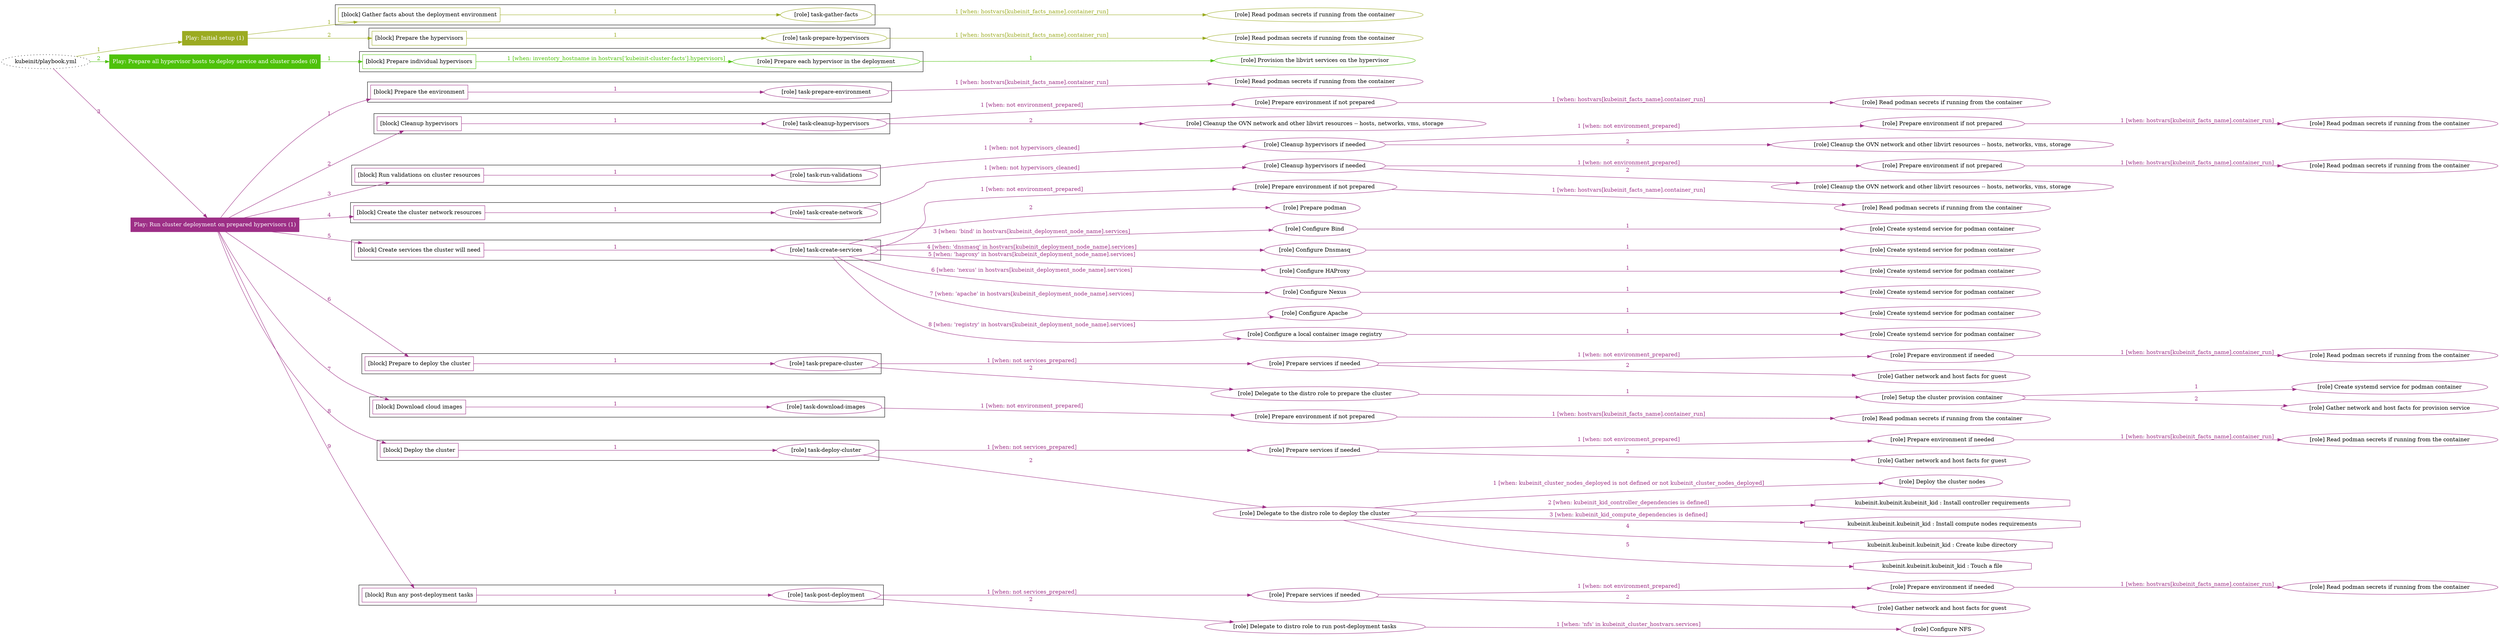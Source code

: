 digraph {
	graph [concentrate=true ordering=in rankdir=LR ratio=fill]
	edge [esep=5 sep=10]
	"kubeinit/playbook.yml" [id=root_node style=dotted]
	play_a8a9266c [label="Play: Initial setup (1)" color="#9bab21" fontcolor="#ffffff" id=play_a8a9266c shape=box style=filled tooltip=localhost]
	"kubeinit/playbook.yml" -> play_a8a9266c [label="1 " color="#9bab21" fontcolor="#9bab21" id=edge_e253cbc4 labeltooltip="1 " tooltip="1 "]
	subgraph "Read podman secrets if running from the container" {
		role_03fd7bbd [label="[role] Read podman secrets if running from the container" color="#9bab21" id=role_03fd7bbd tooltip="Read podman secrets if running from the container"]
	}
	subgraph "task-gather-facts" {
		role_3c117294 [label="[role] task-gather-facts" color="#9bab21" id=role_3c117294 tooltip="task-gather-facts"]
		role_3c117294 -> role_03fd7bbd [label="1 [when: hostvars[kubeinit_facts_name].container_run]" color="#9bab21" fontcolor="#9bab21" id=edge_44a737a6 labeltooltip="1 [when: hostvars[kubeinit_facts_name].container_run]" tooltip="1 [when: hostvars[kubeinit_facts_name].container_run]"]
	}
	subgraph "Read podman secrets if running from the container" {
		role_af1afffb [label="[role] Read podman secrets if running from the container" color="#9bab21" id=role_af1afffb tooltip="Read podman secrets if running from the container"]
	}
	subgraph "task-prepare-hypervisors" {
		role_10a2a7bb [label="[role] task-prepare-hypervisors" color="#9bab21" id=role_10a2a7bb tooltip="task-prepare-hypervisors"]
		role_10a2a7bb -> role_af1afffb [label="1 [when: hostvars[kubeinit_facts_name].container_run]" color="#9bab21" fontcolor="#9bab21" id=edge_a5edc94d labeltooltip="1 [when: hostvars[kubeinit_facts_name].container_run]" tooltip="1 [when: hostvars[kubeinit_facts_name].container_run]"]
	}
	subgraph "Play: Initial setup (1)" {
		play_a8a9266c -> block_f97819f5 [label=1 color="#9bab21" fontcolor="#9bab21" id=edge_19651744 labeltooltip=1 tooltip=1]
		subgraph cluster_block_f97819f5 {
			block_f97819f5 [label="[block] Gather facts about the deployment environment" color="#9bab21" id=block_f97819f5 labeltooltip="Gather facts about the deployment environment" shape=box tooltip="Gather facts about the deployment environment"]
			block_f97819f5 -> role_3c117294 [label="1 " color="#9bab21" fontcolor="#9bab21" id=edge_fa543dd1 labeltooltip="1 " tooltip="1 "]
		}
		play_a8a9266c -> block_3cecad57 [label=2 color="#9bab21" fontcolor="#9bab21" id=edge_2a5ca857 labeltooltip=2 tooltip=2]
		subgraph cluster_block_3cecad57 {
			block_3cecad57 [label="[block] Prepare the hypervisors" color="#9bab21" id=block_3cecad57 labeltooltip="Prepare the hypervisors" shape=box tooltip="Prepare the hypervisors"]
			block_3cecad57 -> role_10a2a7bb [label="1 " color="#9bab21" fontcolor="#9bab21" id=edge_170f1ab8 labeltooltip="1 " tooltip="1 "]
		}
	}
	play_4564ed42 [label="Play: Prepare all hypervisor hosts to deploy service and cluster nodes (0)" color="#4ec20a" fontcolor="#ffffff" id=play_4564ed42 shape=box style=filled tooltip="Play: Prepare all hypervisor hosts to deploy service and cluster nodes (0)"]
	"kubeinit/playbook.yml" -> play_4564ed42 [label="2 " color="#4ec20a" fontcolor="#4ec20a" id=edge_b287317f labeltooltip="2 " tooltip="2 "]
	subgraph "Provision the libvirt services on the hypervisor" {
		role_1ce8a1d2 [label="[role] Provision the libvirt services on the hypervisor" color="#4ec20a" id=role_1ce8a1d2 tooltip="Provision the libvirt services on the hypervisor"]
	}
	subgraph "Prepare each hypervisor in the deployment" {
		role_114642be [label="[role] Prepare each hypervisor in the deployment" color="#4ec20a" id=role_114642be tooltip="Prepare each hypervisor in the deployment"]
		role_114642be -> role_1ce8a1d2 [label="1 " color="#4ec20a" fontcolor="#4ec20a" id=edge_f333b341 labeltooltip="1 " tooltip="1 "]
	}
	subgraph "Play: Prepare all hypervisor hosts to deploy service and cluster nodes (0)" {
		play_4564ed42 -> block_59a69590 [label=1 color="#4ec20a" fontcolor="#4ec20a" id=edge_780299f6 labeltooltip=1 tooltip=1]
		subgraph cluster_block_59a69590 {
			block_59a69590 [label="[block] Prepare individual hypervisors" color="#4ec20a" id=block_59a69590 labeltooltip="Prepare individual hypervisors" shape=box tooltip="Prepare individual hypervisors"]
			block_59a69590 -> role_114642be [label="1 [when: inventory_hostname in hostvars['kubeinit-cluster-facts'].hypervisors]" color="#4ec20a" fontcolor="#4ec20a" id=edge_869bbc95 labeltooltip="1 [when: inventory_hostname in hostvars['kubeinit-cluster-facts'].hypervisors]" tooltip="1 [when: inventory_hostname in hostvars['kubeinit-cluster-facts'].hypervisors]"]
		}
	}
	play_2b1ea357 [label="Play: Run cluster deployment on prepared hypervisors (1)" color="#9d2f86" fontcolor="#ffffff" id=play_2b1ea357 shape=box style=filled tooltip=localhost]
	"kubeinit/playbook.yml" -> play_2b1ea357 [label="3 " color="#9d2f86" fontcolor="#9d2f86" id=edge_29e5422d labeltooltip="3 " tooltip="3 "]
	subgraph "Read podman secrets if running from the container" {
		role_fe651754 [label="[role] Read podman secrets if running from the container" color="#9d2f86" id=role_fe651754 tooltip="Read podman secrets if running from the container"]
	}
	subgraph "task-prepare-environment" {
		role_9dc0c12d [label="[role] task-prepare-environment" color="#9d2f86" id=role_9dc0c12d tooltip="task-prepare-environment"]
		role_9dc0c12d -> role_fe651754 [label="1 [when: hostvars[kubeinit_facts_name].container_run]" color="#9d2f86" fontcolor="#9d2f86" id=edge_aca0963c labeltooltip="1 [when: hostvars[kubeinit_facts_name].container_run]" tooltip="1 [when: hostvars[kubeinit_facts_name].container_run]"]
	}
	subgraph "Read podman secrets if running from the container" {
		role_51f8aa6f [label="[role] Read podman secrets if running from the container" color="#9d2f86" id=role_51f8aa6f tooltip="Read podman secrets if running from the container"]
	}
	subgraph "Prepare environment if not prepared" {
		role_d9c2e91e [label="[role] Prepare environment if not prepared" color="#9d2f86" id=role_d9c2e91e tooltip="Prepare environment if not prepared"]
		role_d9c2e91e -> role_51f8aa6f [label="1 [when: hostvars[kubeinit_facts_name].container_run]" color="#9d2f86" fontcolor="#9d2f86" id=edge_8d64edaa labeltooltip="1 [when: hostvars[kubeinit_facts_name].container_run]" tooltip="1 [when: hostvars[kubeinit_facts_name].container_run]"]
	}
	subgraph "Cleanup the OVN network and other libvirt resources -- hosts, networks, vms, storage" {
		role_1bcb5cf6 [label="[role] Cleanup the OVN network and other libvirt resources -- hosts, networks, vms, storage" color="#9d2f86" id=role_1bcb5cf6 tooltip="Cleanup the OVN network and other libvirt resources -- hosts, networks, vms, storage"]
	}
	subgraph "task-cleanup-hypervisors" {
		role_0ab7e910 [label="[role] task-cleanup-hypervisors" color="#9d2f86" id=role_0ab7e910 tooltip="task-cleanup-hypervisors"]
		role_0ab7e910 -> role_d9c2e91e [label="1 [when: not environment_prepared]" color="#9d2f86" fontcolor="#9d2f86" id=edge_f0ae3284 labeltooltip="1 [when: not environment_prepared]" tooltip="1 [when: not environment_prepared]"]
		role_0ab7e910 -> role_1bcb5cf6 [label="2 " color="#9d2f86" fontcolor="#9d2f86" id=edge_ea6eb8be labeltooltip="2 " tooltip="2 "]
	}
	subgraph "Read podman secrets if running from the container" {
		role_e16b4d68 [label="[role] Read podman secrets if running from the container" color="#9d2f86" id=role_e16b4d68 tooltip="Read podman secrets if running from the container"]
	}
	subgraph "Prepare environment if not prepared" {
		role_a7ed8b46 [label="[role] Prepare environment if not prepared" color="#9d2f86" id=role_a7ed8b46 tooltip="Prepare environment if not prepared"]
		role_a7ed8b46 -> role_e16b4d68 [label="1 [when: hostvars[kubeinit_facts_name].container_run]" color="#9d2f86" fontcolor="#9d2f86" id=edge_a51c3f55 labeltooltip="1 [when: hostvars[kubeinit_facts_name].container_run]" tooltip="1 [when: hostvars[kubeinit_facts_name].container_run]"]
	}
	subgraph "Cleanup the OVN network and other libvirt resources -- hosts, networks, vms, storage" {
		role_5d2f1005 [label="[role] Cleanup the OVN network and other libvirt resources -- hosts, networks, vms, storage" color="#9d2f86" id=role_5d2f1005 tooltip="Cleanup the OVN network and other libvirt resources -- hosts, networks, vms, storage"]
	}
	subgraph "Cleanup hypervisors if needed" {
		role_c7dfe7e5 [label="[role] Cleanup hypervisors if needed" color="#9d2f86" id=role_c7dfe7e5 tooltip="Cleanup hypervisors if needed"]
		role_c7dfe7e5 -> role_a7ed8b46 [label="1 [when: not environment_prepared]" color="#9d2f86" fontcolor="#9d2f86" id=edge_fb4b5686 labeltooltip="1 [when: not environment_prepared]" tooltip="1 [when: not environment_prepared]"]
		role_c7dfe7e5 -> role_5d2f1005 [label="2 " color="#9d2f86" fontcolor="#9d2f86" id=edge_07c54180 labeltooltip="2 " tooltip="2 "]
	}
	subgraph "task-run-validations" {
		role_312a0c6b [label="[role] task-run-validations" color="#9d2f86" id=role_312a0c6b tooltip="task-run-validations"]
		role_312a0c6b -> role_c7dfe7e5 [label="1 [when: not hypervisors_cleaned]" color="#9d2f86" fontcolor="#9d2f86" id=edge_89fd698a labeltooltip="1 [when: not hypervisors_cleaned]" tooltip="1 [when: not hypervisors_cleaned]"]
	}
	subgraph "Read podman secrets if running from the container" {
		role_f562d704 [label="[role] Read podman secrets if running from the container" color="#9d2f86" id=role_f562d704 tooltip="Read podman secrets if running from the container"]
	}
	subgraph "Prepare environment if not prepared" {
		role_15067a08 [label="[role] Prepare environment if not prepared" color="#9d2f86" id=role_15067a08 tooltip="Prepare environment if not prepared"]
		role_15067a08 -> role_f562d704 [label="1 [when: hostvars[kubeinit_facts_name].container_run]" color="#9d2f86" fontcolor="#9d2f86" id=edge_3c33d958 labeltooltip="1 [when: hostvars[kubeinit_facts_name].container_run]" tooltip="1 [when: hostvars[kubeinit_facts_name].container_run]"]
	}
	subgraph "Cleanup the OVN network and other libvirt resources -- hosts, networks, vms, storage" {
		role_b129ab64 [label="[role] Cleanup the OVN network and other libvirt resources -- hosts, networks, vms, storage" color="#9d2f86" id=role_b129ab64 tooltip="Cleanup the OVN network and other libvirt resources -- hosts, networks, vms, storage"]
	}
	subgraph "Cleanup hypervisors if needed" {
		role_9cb81b81 [label="[role] Cleanup hypervisors if needed" color="#9d2f86" id=role_9cb81b81 tooltip="Cleanup hypervisors if needed"]
		role_9cb81b81 -> role_15067a08 [label="1 [when: not environment_prepared]" color="#9d2f86" fontcolor="#9d2f86" id=edge_8f9cefe9 labeltooltip="1 [when: not environment_prepared]" tooltip="1 [when: not environment_prepared]"]
		role_9cb81b81 -> role_b129ab64 [label="2 " color="#9d2f86" fontcolor="#9d2f86" id=edge_ae12970c labeltooltip="2 " tooltip="2 "]
	}
	subgraph "task-create-network" {
		role_64bafcae [label="[role] task-create-network" color="#9d2f86" id=role_64bafcae tooltip="task-create-network"]
		role_64bafcae -> role_9cb81b81 [label="1 [when: not hypervisors_cleaned]" color="#9d2f86" fontcolor="#9d2f86" id=edge_ce887e8d labeltooltip="1 [when: not hypervisors_cleaned]" tooltip="1 [when: not hypervisors_cleaned]"]
	}
	subgraph "Read podman secrets if running from the container" {
		role_7be7983a [label="[role] Read podman secrets if running from the container" color="#9d2f86" id=role_7be7983a tooltip="Read podman secrets if running from the container"]
	}
	subgraph "Prepare environment if not prepared" {
		role_d0a494af [label="[role] Prepare environment if not prepared" color="#9d2f86" id=role_d0a494af tooltip="Prepare environment if not prepared"]
		role_d0a494af -> role_7be7983a [label="1 [when: hostvars[kubeinit_facts_name].container_run]" color="#9d2f86" fontcolor="#9d2f86" id=edge_e469b50d labeltooltip="1 [when: hostvars[kubeinit_facts_name].container_run]" tooltip="1 [when: hostvars[kubeinit_facts_name].container_run]"]
	}
	subgraph "Prepare podman" {
		role_395ed1b4 [label="[role] Prepare podman" color="#9d2f86" id=role_395ed1b4 tooltip="Prepare podman"]
	}
	subgraph "Create systemd service for podman container" {
		role_d392425c [label="[role] Create systemd service for podman container" color="#9d2f86" id=role_d392425c tooltip="Create systemd service for podman container"]
	}
	subgraph "Configure Bind" {
		role_0aae804b [label="[role] Configure Bind" color="#9d2f86" id=role_0aae804b tooltip="Configure Bind"]
		role_0aae804b -> role_d392425c [label="1 " color="#9d2f86" fontcolor="#9d2f86" id=edge_647c344d labeltooltip="1 " tooltip="1 "]
	}
	subgraph "Create systemd service for podman container" {
		role_da5582ea [label="[role] Create systemd service for podman container" color="#9d2f86" id=role_da5582ea tooltip="Create systemd service for podman container"]
	}
	subgraph "Configure Dnsmasq" {
		role_78f45c20 [label="[role] Configure Dnsmasq" color="#9d2f86" id=role_78f45c20 tooltip="Configure Dnsmasq"]
		role_78f45c20 -> role_da5582ea [label="1 " color="#9d2f86" fontcolor="#9d2f86" id=edge_27fd9352 labeltooltip="1 " tooltip="1 "]
	}
	subgraph "Create systemd service for podman container" {
		role_2a0ccf08 [label="[role] Create systemd service for podman container" color="#9d2f86" id=role_2a0ccf08 tooltip="Create systemd service for podman container"]
	}
	subgraph "Configure HAProxy" {
		role_9049769b [label="[role] Configure HAProxy" color="#9d2f86" id=role_9049769b tooltip="Configure HAProxy"]
		role_9049769b -> role_2a0ccf08 [label="1 " color="#9d2f86" fontcolor="#9d2f86" id=edge_2609b9d9 labeltooltip="1 " tooltip="1 "]
	}
	subgraph "Create systemd service for podman container" {
		role_fe86ece8 [label="[role] Create systemd service for podman container" color="#9d2f86" id=role_fe86ece8 tooltip="Create systemd service for podman container"]
	}
	subgraph "Configure Nexus" {
		role_a837b290 [label="[role] Configure Nexus" color="#9d2f86" id=role_a837b290 tooltip="Configure Nexus"]
		role_a837b290 -> role_fe86ece8 [label="1 " color="#9d2f86" fontcolor="#9d2f86" id=edge_9a356bbb labeltooltip="1 " tooltip="1 "]
	}
	subgraph "Create systemd service for podman container" {
		role_a144223c [label="[role] Create systemd service for podman container" color="#9d2f86" id=role_a144223c tooltip="Create systemd service for podman container"]
	}
	subgraph "Configure Apache" {
		role_87d4534f [label="[role] Configure Apache" color="#9d2f86" id=role_87d4534f tooltip="Configure Apache"]
		role_87d4534f -> role_a144223c [label="1 " color="#9d2f86" fontcolor="#9d2f86" id=edge_268820fc labeltooltip="1 " tooltip="1 "]
	}
	subgraph "Create systemd service for podman container" {
		role_665bdb5b [label="[role] Create systemd service for podman container" color="#9d2f86" id=role_665bdb5b tooltip="Create systemd service for podman container"]
	}
	subgraph "Configure a local container image registry" {
		role_74165c83 [label="[role] Configure a local container image registry" color="#9d2f86" id=role_74165c83 tooltip="Configure a local container image registry"]
		role_74165c83 -> role_665bdb5b [label="1 " color="#9d2f86" fontcolor="#9d2f86" id=edge_419b2e71 labeltooltip="1 " tooltip="1 "]
	}
	subgraph "task-create-services" {
		role_ba52d9e3 [label="[role] task-create-services" color="#9d2f86" id=role_ba52d9e3 tooltip="task-create-services"]
		role_ba52d9e3 -> role_d0a494af [label="1 [when: not environment_prepared]" color="#9d2f86" fontcolor="#9d2f86" id=edge_e045f1ae labeltooltip="1 [when: not environment_prepared]" tooltip="1 [when: not environment_prepared]"]
		role_ba52d9e3 -> role_395ed1b4 [label="2 " color="#9d2f86" fontcolor="#9d2f86" id=edge_98532c2b labeltooltip="2 " tooltip="2 "]
		role_ba52d9e3 -> role_0aae804b [label="3 [when: 'bind' in hostvars[kubeinit_deployment_node_name].services]" color="#9d2f86" fontcolor="#9d2f86" id=edge_70e65dfd labeltooltip="3 [when: 'bind' in hostvars[kubeinit_deployment_node_name].services]" tooltip="3 [when: 'bind' in hostvars[kubeinit_deployment_node_name].services]"]
		role_ba52d9e3 -> role_78f45c20 [label="4 [when: 'dnsmasq' in hostvars[kubeinit_deployment_node_name].services]" color="#9d2f86" fontcolor="#9d2f86" id=edge_9aa3db9a labeltooltip="4 [when: 'dnsmasq' in hostvars[kubeinit_deployment_node_name].services]" tooltip="4 [when: 'dnsmasq' in hostvars[kubeinit_deployment_node_name].services]"]
		role_ba52d9e3 -> role_9049769b [label="5 [when: 'haproxy' in hostvars[kubeinit_deployment_node_name].services]" color="#9d2f86" fontcolor="#9d2f86" id=edge_d60f53d2 labeltooltip="5 [when: 'haproxy' in hostvars[kubeinit_deployment_node_name].services]" tooltip="5 [when: 'haproxy' in hostvars[kubeinit_deployment_node_name].services]"]
		role_ba52d9e3 -> role_a837b290 [label="6 [when: 'nexus' in hostvars[kubeinit_deployment_node_name].services]" color="#9d2f86" fontcolor="#9d2f86" id=edge_a0ad3170 labeltooltip="6 [when: 'nexus' in hostvars[kubeinit_deployment_node_name].services]" tooltip="6 [when: 'nexus' in hostvars[kubeinit_deployment_node_name].services]"]
		role_ba52d9e3 -> role_87d4534f [label="7 [when: 'apache' in hostvars[kubeinit_deployment_node_name].services]" color="#9d2f86" fontcolor="#9d2f86" id=edge_a776ea44 labeltooltip="7 [when: 'apache' in hostvars[kubeinit_deployment_node_name].services]" tooltip="7 [when: 'apache' in hostvars[kubeinit_deployment_node_name].services]"]
		role_ba52d9e3 -> role_74165c83 [label="8 [when: 'registry' in hostvars[kubeinit_deployment_node_name].services]" color="#9d2f86" fontcolor="#9d2f86" id=edge_7bb1897a labeltooltip="8 [when: 'registry' in hostvars[kubeinit_deployment_node_name].services]" tooltip="8 [when: 'registry' in hostvars[kubeinit_deployment_node_name].services]"]
	}
	subgraph "Read podman secrets if running from the container" {
		role_94fb5981 [label="[role] Read podman secrets if running from the container" color="#9d2f86" id=role_94fb5981 tooltip="Read podman secrets if running from the container"]
	}
	subgraph "Prepare environment if needed" {
		role_e857c9a6 [label="[role] Prepare environment if needed" color="#9d2f86" id=role_e857c9a6 tooltip="Prepare environment if needed"]
		role_e857c9a6 -> role_94fb5981 [label="1 [when: hostvars[kubeinit_facts_name].container_run]" color="#9d2f86" fontcolor="#9d2f86" id=edge_9d7d542b labeltooltip="1 [when: hostvars[kubeinit_facts_name].container_run]" tooltip="1 [when: hostvars[kubeinit_facts_name].container_run]"]
	}
	subgraph "Gather network and host facts for guest" {
		role_922f75d6 [label="[role] Gather network and host facts for guest" color="#9d2f86" id=role_922f75d6 tooltip="Gather network and host facts for guest"]
	}
	subgraph "Prepare services if needed" {
		role_defaec00 [label="[role] Prepare services if needed" color="#9d2f86" id=role_defaec00 tooltip="Prepare services if needed"]
		role_defaec00 -> role_e857c9a6 [label="1 [when: not environment_prepared]" color="#9d2f86" fontcolor="#9d2f86" id=edge_b278ddab labeltooltip="1 [when: not environment_prepared]" tooltip="1 [when: not environment_prepared]"]
		role_defaec00 -> role_922f75d6 [label="2 " color="#9d2f86" fontcolor="#9d2f86" id=edge_1840d3d0 labeltooltip="2 " tooltip="2 "]
	}
	subgraph "Create systemd service for podman container" {
		role_e7f4839e [label="[role] Create systemd service for podman container" color="#9d2f86" id=role_e7f4839e tooltip="Create systemd service for podman container"]
	}
	subgraph "Gather network and host facts for provision service" {
		role_78817ec5 [label="[role] Gather network and host facts for provision service" color="#9d2f86" id=role_78817ec5 tooltip="Gather network and host facts for provision service"]
	}
	subgraph "Setup the cluster provision container" {
		role_e4bc7b57 [label="[role] Setup the cluster provision container" color="#9d2f86" id=role_e4bc7b57 tooltip="Setup the cluster provision container"]
		role_e4bc7b57 -> role_e7f4839e [label="1 " color="#9d2f86" fontcolor="#9d2f86" id=edge_915e2801 labeltooltip="1 " tooltip="1 "]
		role_e4bc7b57 -> role_78817ec5 [label="2 " color="#9d2f86" fontcolor="#9d2f86" id=edge_ef49c000 labeltooltip="2 " tooltip="2 "]
	}
	subgraph "Delegate to the distro role to prepare the cluster" {
		role_b3a515d2 [label="[role] Delegate to the distro role to prepare the cluster" color="#9d2f86" id=role_b3a515d2 tooltip="Delegate to the distro role to prepare the cluster"]
		role_b3a515d2 -> role_e4bc7b57 [label="1 " color="#9d2f86" fontcolor="#9d2f86" id=edge_3848c842 labeltooltip="1 " tooltip="1 "]
	}
	subgraph "task-prepare-cluster" {
		role_ddc62c6a [label="[role] task-prepare-cluster" color="#9d2f86" id=role_ddc62c6a tooltip="task-prepare-cluster"]
		role_ddc62c6a -> role_defaec00 [label="1 [when: not services_prepared]" color="#9d2f86" fontcolor="#9d2f86" id=edge_1bc80e46 labeltooltip="1 [when: not services_prepared]" tooltip="1 [when: not services_prepared]"]
		role_ddc62c6a -> role_b3a515d2 [label="2 " color="#9d2f86" fontcolor="#9d2f86" id=edge_65babc60 labeltooltip="2 " tooltip="2 "]
	}
	subgraph "Read podman secrets if running from the container" {
		role_bc245ed3 [label="[role] Read podman secrets if running from the container" color="#9d2f86" id=role_bc245ed3 tooltip="Read podman secrets if running from the container"]
	}
	subgraph "Prepare environment if not prepared" {
		role_050c2eab [label="[role] Prepare environment if not prepared" color="#9d2f86" id=role_050c2eab tooltip="Prepare environment if not prepared"]
		role_050c2eab -> role_bc245ed3 [label="1 [when: hostvars[kubeinit_facts_name].container_run]" color="#9d2f86" fontcolor="#9d2f86" id=edge_5a2a06f7 labeltooltip="1 [when: hostvars[kubeinit_facts_name].container_run]" tooltip="1 [when: hostvars[kubeinit_facts_name].container_run]"]
	}
	subgraph "task-download-images" {
		role_74089223 [label="[role] task-download-images" color="#9d2f86" id=role_74089223 tooltip="task-download-images"]
		role_74089223 -> role_050c2eab [label="1 [when: not environment_prepared]" color="#9d2f86" fontcolor="#9d2f86" id=edge_e606d54f labeltooltip="1 [when: not environment_prepared]" tooltip="1 [when: not environment_prepared]"]
	}
	subgraph "Read podman secrets if running from the container" {
		role_69651da2 [label="[role] Read podman secrets if running from the container" color="#9d2f86" id=role_69651da2 tooltip="Read podman secrets if running from the container"]
	}
	subgraph "Prepare environment if needed" {
		role_bbe1a0a2 [label="[role] Prepare environment if needed" color="#9d2f86" id=role_bbe1a0a2 tooltip="Prepare environment if needed"]
		role_bbe1a0a2 -> role_69651da2 [label="1 [when: hostvars[kubeinit_facts_name].container_run]" color="#9d2f86" fontcolor="#9d2f86" id=edge_1fc77bcf labeltooltip="1 [when: hostvars[kubeinit_facts_name].container_run]" tooltip="1 [when: hostvars[kubeinit_facts_name].container_run]"]
	}
	subgraph "Gather network and host facts for guest" {
		role_4e3c3883 [label="[role] Gather network and host facts for guest" color="#9d2f86" id=role_4e3c3883 tooltip="Gather network and host facts for guest"]
	}
	subgraph "Prepare services if needed" {
		role_d80cf822 [label="[role] Prepare services if needed" color="#9d2f86" id=role_d80cf822 tooltip="Prepare services if needed"]
		role_d80cf822 -> role_bbe1a0a2 [label="1 [when: not environment_prepared]" color="#9d2f86" fontcolor="#9d2f86" id=edge_34d5c08c labeltooltip="1 [when: not environment_prepared]" tooltip="1 [when: not environment_prepared]"]
		role_d80cf822 -> role_4e3c3883 [label="2 " color="#9d2f86" fontcolor="#9d2f86" id=edge_e0d9e39a labeltooltip="2 " tooltip="2 "]
	}
	subgraph "Deploy the cluster nodes" {
		role_9da75230 [label="[role] Deploy the cluster nodes" color="#9d2f86" id=role_9da75230 tooltip="Deploy the cluster nodes"]
	}
	subgraph "Delegate to the distro role to deploy the cluster" {
		role_1bc493c1 [label="[role] Delegate to the distro role to deploy the cluster" color="#9d2f86" id=role_1bc493c1 tooltip="Delegate to the distro role to deploy the cluster"]
		role_1bc493c1 -> role_9da75230 [label="1 [when: kubeinit_cluster_nodes_deployed is not defined or not kubeinit_cluster_nodes_deployed]" color="#9d2f86" fontcolor="#9d2f86" id=edge_1ca56c79 labeltooltip="1 [when: kubeinit_cluster_nodes_deployed is not defined or not kubeinit_cluster_nodes_deployed]" tooltip="1 [when: kubeinit_cluster_nodes_deployed is not defined or not kubeinit_cluster_nodes_deployed]"]
		task_8551ad51 [label="kubeinit.kubeinit.kubeinit_kid : Install controller requirements" color="#9d2f86" id=task_8551ad51 shape=octagon tooltip="kubeinit.kubeinit.kubeinit_kid : Install controller requirements"]
		role_1bc493c1 -> task_8551ad51 [label="2 [when: kubeinit_kid_controller_dependencies is defined]" color="#9d2f86" fontcolor="#9d2f86" id=edge_989ae938 labeltooltip="2 [when: kubeinit_kid_controller_dependencies is defined]" tooltip="2 [when: kubeinit_kid_controller_dependencies is defined]"]
		task_3998da08 [label="kubeinit.kubeinit.kubeinit_kid : Install compute nodes requirements" color="#9d2f86" id=task_3998da08 shape=octagon tooltip="kubeinit.kubeinit.kubeinit_kid : Install compute nodes requirements"]
		role_1bc493c1 -> task_3998da08 [label="3 [when: kubeinit_kid_compute_dependencies is defined]" color="#9d2f86" fontcolor="#9d2f86" id=edge_e4f5317f labeltooltip="3 [when: kubeinit_kid_compute_dependencies is defined]" tooltip="3 [when: kubeinit_kid_compute_dependencies is defined]"]
		task_ae67f0c9 [label="kubeinit.kubeinit.kubeinit_kid : Create kube directory" color="#9d2f86" id=task_ae67f0c9 shape=octagon tooltip="kubeinit.kubeinit.kubeinit_kid : Create kube directory"]
		role_1bc493c1 -> task_ae67f0c9 [label="4 " color="#9d2f86" fontcolor="#9d2f86" id=edge_a7188f3e labeltooltip="4 " tooltip="4 "]
		task_3b4614aa [label="kubeinit.kubeinit.kubeinit_kid : Touch a file" color="#9d2f86" id=task_3b4614aa shape=octagon tooltip="kubeinit.kubeinit.kubeinit_kid : Touch a file"]
		role_1bc493c1 -> task_3b4614aa [label="5 " color="#9d2f86" fontcolor="#9d2f86" id=edge_a4274486 labeltooltip="5 " tooltip="5 "]
	}
	subgraph "task-deploy-cluster" {
		role_3d79b684 [label="[role] task-deploy-cluster" color="#9d2f86" id=role_3d79b684 tooltip="task-deploy-cluster"]
		role_3d79b684 -> role_d80cf822 [label="1 [when: not services_prepared]" color="#9d2f86" fontcolor="#9d2f86" id=edge_63ed4bc6 labeltooltip="1 [when: not services_prepared]" tooltip="1 [when: not services_prepared]"]
		role_3d79b684 -> role_1bc493c1 [label="2 " color="#9d2f86" fontcolor="#9d2f86" id=edge_71867f20 labeltooltip="2 " tooltip="2 "]
	}
	subgraph "Read podman secrets if running from the container" {
		role_e76405a9 [label="[role] Read podman secrets if running from the container" color="#9d2f86" id=role_e76405a9 tooltip="Read podman secrets if running from the container"]
	}
	subgraph "Prepare environment if needed" {
		role_dfe0ac18 [label="[role] Prepare environment if needed" color="#9d2f86" id=role_dfe0ac18 tooltip="Prepare environment if needed"]
		role_dfe0ac18 -> role_e76405a9 [label="1 [when: hostvars[kubeinit_facts_name].container_run]" color="#9d2f86" fontcolor="#9d2f86" id=edge_c9805d10 labeltooltip="1 [when: hostvars[kubeinit_facts_name].container_run]" tooltip="1 [when: hostvars[kubeinit_facts_name].container_run]"]
	}
	subgraph "Gather network and host facts for guest" {
		role_b75e9ee2 [label="[role] Gather network and host facts for guest" color="#9d2f86" id=role_b75e9ee2 tooltip="Gather network and host facts for guest"]
	}
	subgraph "Prepare services if needed" {
		role_ce40a8d7 [label="[role] Prepare services if needed" color="#9d2f86" id=role_ce40a8d7 tooltip="Prepare services if needed"]
		role_ce40a8d7 -> role_dfe0ac18 [label="1 [when: not environment_prepared]" color="#9d2f86" fontcolor="#9d2f86" id=edge_8f70c01a labeltooltip="1 [when: not environment_prepared]" tooltip="1 [when: not environment_prepared]"]
		role_ce40a8d7 -> role_b75e9ee2 [label="2 " color="#9d2f86" fontcolor="#9d2f86" id=edge_385932ea labeltooltip="2 " tooltip="2 "]
	}
	subgraph "Configure NFS" {
		role_da65424a [label="[role] Configure NFS" color="#9d2f86" id=role_da65424a tooltip="Configure NFS"]
	}
	subgraph "Delegate to distro role to run post-deployment tasks" {
		role_4b4897af [label="[role] Delegate to distro role to run post-deployment tasks" color="#9d2f86" id=role_4b4897af tooltip="Delegate to distro role to run post-deployment tasks"]
		role_4b4897af -> role_da65424a [label="1 [when: 'nfs' in kubeinit_cluster_hostvars.services]" color="#9d2f86" fontcolor="#9d2f86" id=edge_1684ede0 labeltooltip="1 [when: 'nfs' in kubeinit_cluster_hostvars.services]" tooltip="1 [when: 'nfs' in kubeinit_cluster_hostvars.services]"]
	}
	subgraph "task-post-deployment" {
		role_3e8d2a07 [label="[role] task-post-deployment" color="#9d2f86" id=role_3e8d2a07 tooltip="task-post-deployment"]
		role_3e8d2a07 -> role_ce40a8d7 [label="1 [when: not services_prepared]" color="#9d2f86" fontcolor="#9d2f86" id=edge_fe8417a7 labeltooltip="1 [when: not services_prepared]" tooltip="1 [when: not services_prepared]"]
		role_3e8d2a07 -> role_4b4897af [label="2 " color="#9d2f86" fontcolor="#9d2f86" id=edge_19523e08 labeltooltip="2 " tooltip="2 "]
	}
	subgraph "Play: Run cluster deployment on prepared hypervisors (1)" {
		play_2b1ea357 -> block_982f0f94 [label=1 color="#9d2f86" fontcolor="#9d2f86" id=edge_c2eb9a83 labeltooltip=1 tooltip=1]
		subgraph cluster_block_982f0f94 {
			block_982f0f94 [label="[block] Prepare the environment" color="#9d2f86" id=block_982f0f94 labeltooltip="Prepare the environment" shape=box tooltip="Prepare the environment"]
			block_982f0f94 -> role_9dc0c12d [label="1 " color="#9d2f86" fontcolor="#9d2f86" id=edge_3e382952 labeltooltip="1 " tooltip="1 "]
		}
		play_2b1ea357 -> block_da32c2f2 [label=2 color="#9d2f86" fontcolor="#9d2f86" id=edge_56e52320 labeltooltip=2 tooltip=2]
		subgraph cluster_block_da32c2f2 {
			block_da32c2f2 [label="[block] Cleanup hypervisors" color="#9d2f86" id=block_da32c2f2 labeltooltip="Cleanup hypervisors" shape=box tooltip="Cleanup hypervisors"]
			block_da32c2f2 -> role_0ab7e910 [label="1 " color="#9d2f86" fontcolor="#9d2f86" id=edge_9b23773b labeltooltip="1 " tooltip="1 "]
		}
		play_2b1ea357 -> block_4a9ff042 [label=3 color="#9d2f86" fontcolor="#9d2f86" id=edge_4ab0be66 labeltooltip=3 tooltip=3]
		subgraph cluster_block_4a9ff042 {
			block_4a9ff042 [label="[block] Run validations on cluster resources" color="#9d2f86" id=block_4a9ff042 labeltooltip="Run validations on cluster resources" shape=box tooltip="Run validations on cluster resources"]
			block_4a9ff042 -> role_312a0c6b [label="1 " color="#9d2f86" fontcolor="#9d2f86" id=edge_77a77076 labeltooltip="1 " tooltip="1 "]
		}
		play_2b1ea357 -> block_4d3eaf4d [label=4 color="#9d2f86" fontcolor="#9d2f86" id=edge_1c882388 labeltooltip=4 tooltip=4]
		subgraph cluster_block_4d3eaf4d {
			block_4d3eaf4d [label="[block] Create the cluster network resources" color="#9d2f86" id=block_4d3eaf4d labeltooltip="Create the cluster network resources" shape=box tooltip="Create the cluster network resources"]
			block_4d3eaf4d -> role_64bafcae [label="1 " color="#9d2f86" fontcolor="#9d2f86" id=edge_dfd3f6e3 labeltooltip="1 " tooltip="1 "]
		}
		play_2b1ea357 -> block_fb5a0033 [label=5 color="#9d2f86" fontcolor="#9d2f86" id=edge_4d8159b5 labeltooltip=5 tooltip=5]
		subgraph cluster_block_fb5a0033 {
			block_fb5a0033 [label="[block] Create services the cluster will need" color="#9d2f86" id=block_fb5a0033 labeltooltip="Create services the cluster will need" shape=box tooltip="Create services the cluster will need"]
			block_fb5a0033 -> role_ba52d9e3 [label="1 " color="#9d2f86" fontcolor="#9d2f86" id=edge_879ec57e labeltooltip="1 " tooltip="1 "]
		}
		play_2b1ea357 -> block_c9f2351c [label=6 color="#9d2f86" fontcolor="#9d2f86" id=edge_997bd0fb labeltooltip=6 tooltip=6]
		subgraph cluster_block_c9f2351c {
			block_c9f2351c [label="[block] Prepare to deploy the cluster" color="#9d2f86" id=block_c9f2351c labeltooltip="Prepare to deploy the cluster" shape=box tooltip="Prepare to deploy the cluster"]
			block_c9f2351c -> role_ddc62c6a [label="1 " color="#9d2f86" fontcolor="#9d2f86" id=edge_269e9768 labeltooltip="1 " tooltip="1 "]
		}
		play_2b1ea357 -> block_dedeaff9 [label=7 color="#9d2f86" fontcolor="#9d2f86" id=edge_c6eca9d6 labeltooltip=7 tooltip=7]
		subgraph cluster_block_dedeaff9 {
			block_dedeaff9 [label="[block] Download cloud images" color="#9d2f86" id=block_dedeaff9 labeltooltip="Download cloud images" shape=box tooltip="Download cloud images"]
			block_dedeaff9 -> role_74089223 [label="1 " color="#9d2f86" fontcolor="#9d2f86" id=edge_9b36deba labeltooltip="1 " tooltip="1 "]
		}
		play_2b1ea357 -> block_4f1c1113 [label=8 color="#9d2f86" fontcolor="#9d2f86" id=edge_0d502df1 labeltooltip=8 tooltip=8]
		subgraph cluster_block_4f1c1113 {
			block_4f1c1113 [label="[block] Deploy the cluster" color="#9d2f86" id=block_4f1c1113 labeltooltip="Deploy the cluster" shape=box tooltip="Deploy the cluster"]
			block_4f1c1113 -> role_3d79b684 [label="1 " color="#9d2f86" fontcolor="#9d2f86" id=edge_09d3641a labeltooltip="1 " tooltip="1 "]
		}
		play_2b1ea357 -> block_3c383bdc [label=9 color="#9d2f86" fontcolor="#9d2f86" id=edge_ef9cf736 labeltooltip=9 tooltip=9]
		subgraph cluster_block_3c383bdc {
			block_3c383bdc [label="[block] Run any post-deployment tasks" color="#9d2f86" id=block_3c383bdc labeltooltip="Run any post-deployment tasks" shape=box tooltip="Run any post-deployment tasks"]
			block_3c383bdc -> role_3e8d2a07 [label="1 " color="#9d2f86" fontcolor="#9d2f86" id=edge_c94274c8 labeltooltip="1 " tooltip="1 "]
		}
	}
}
